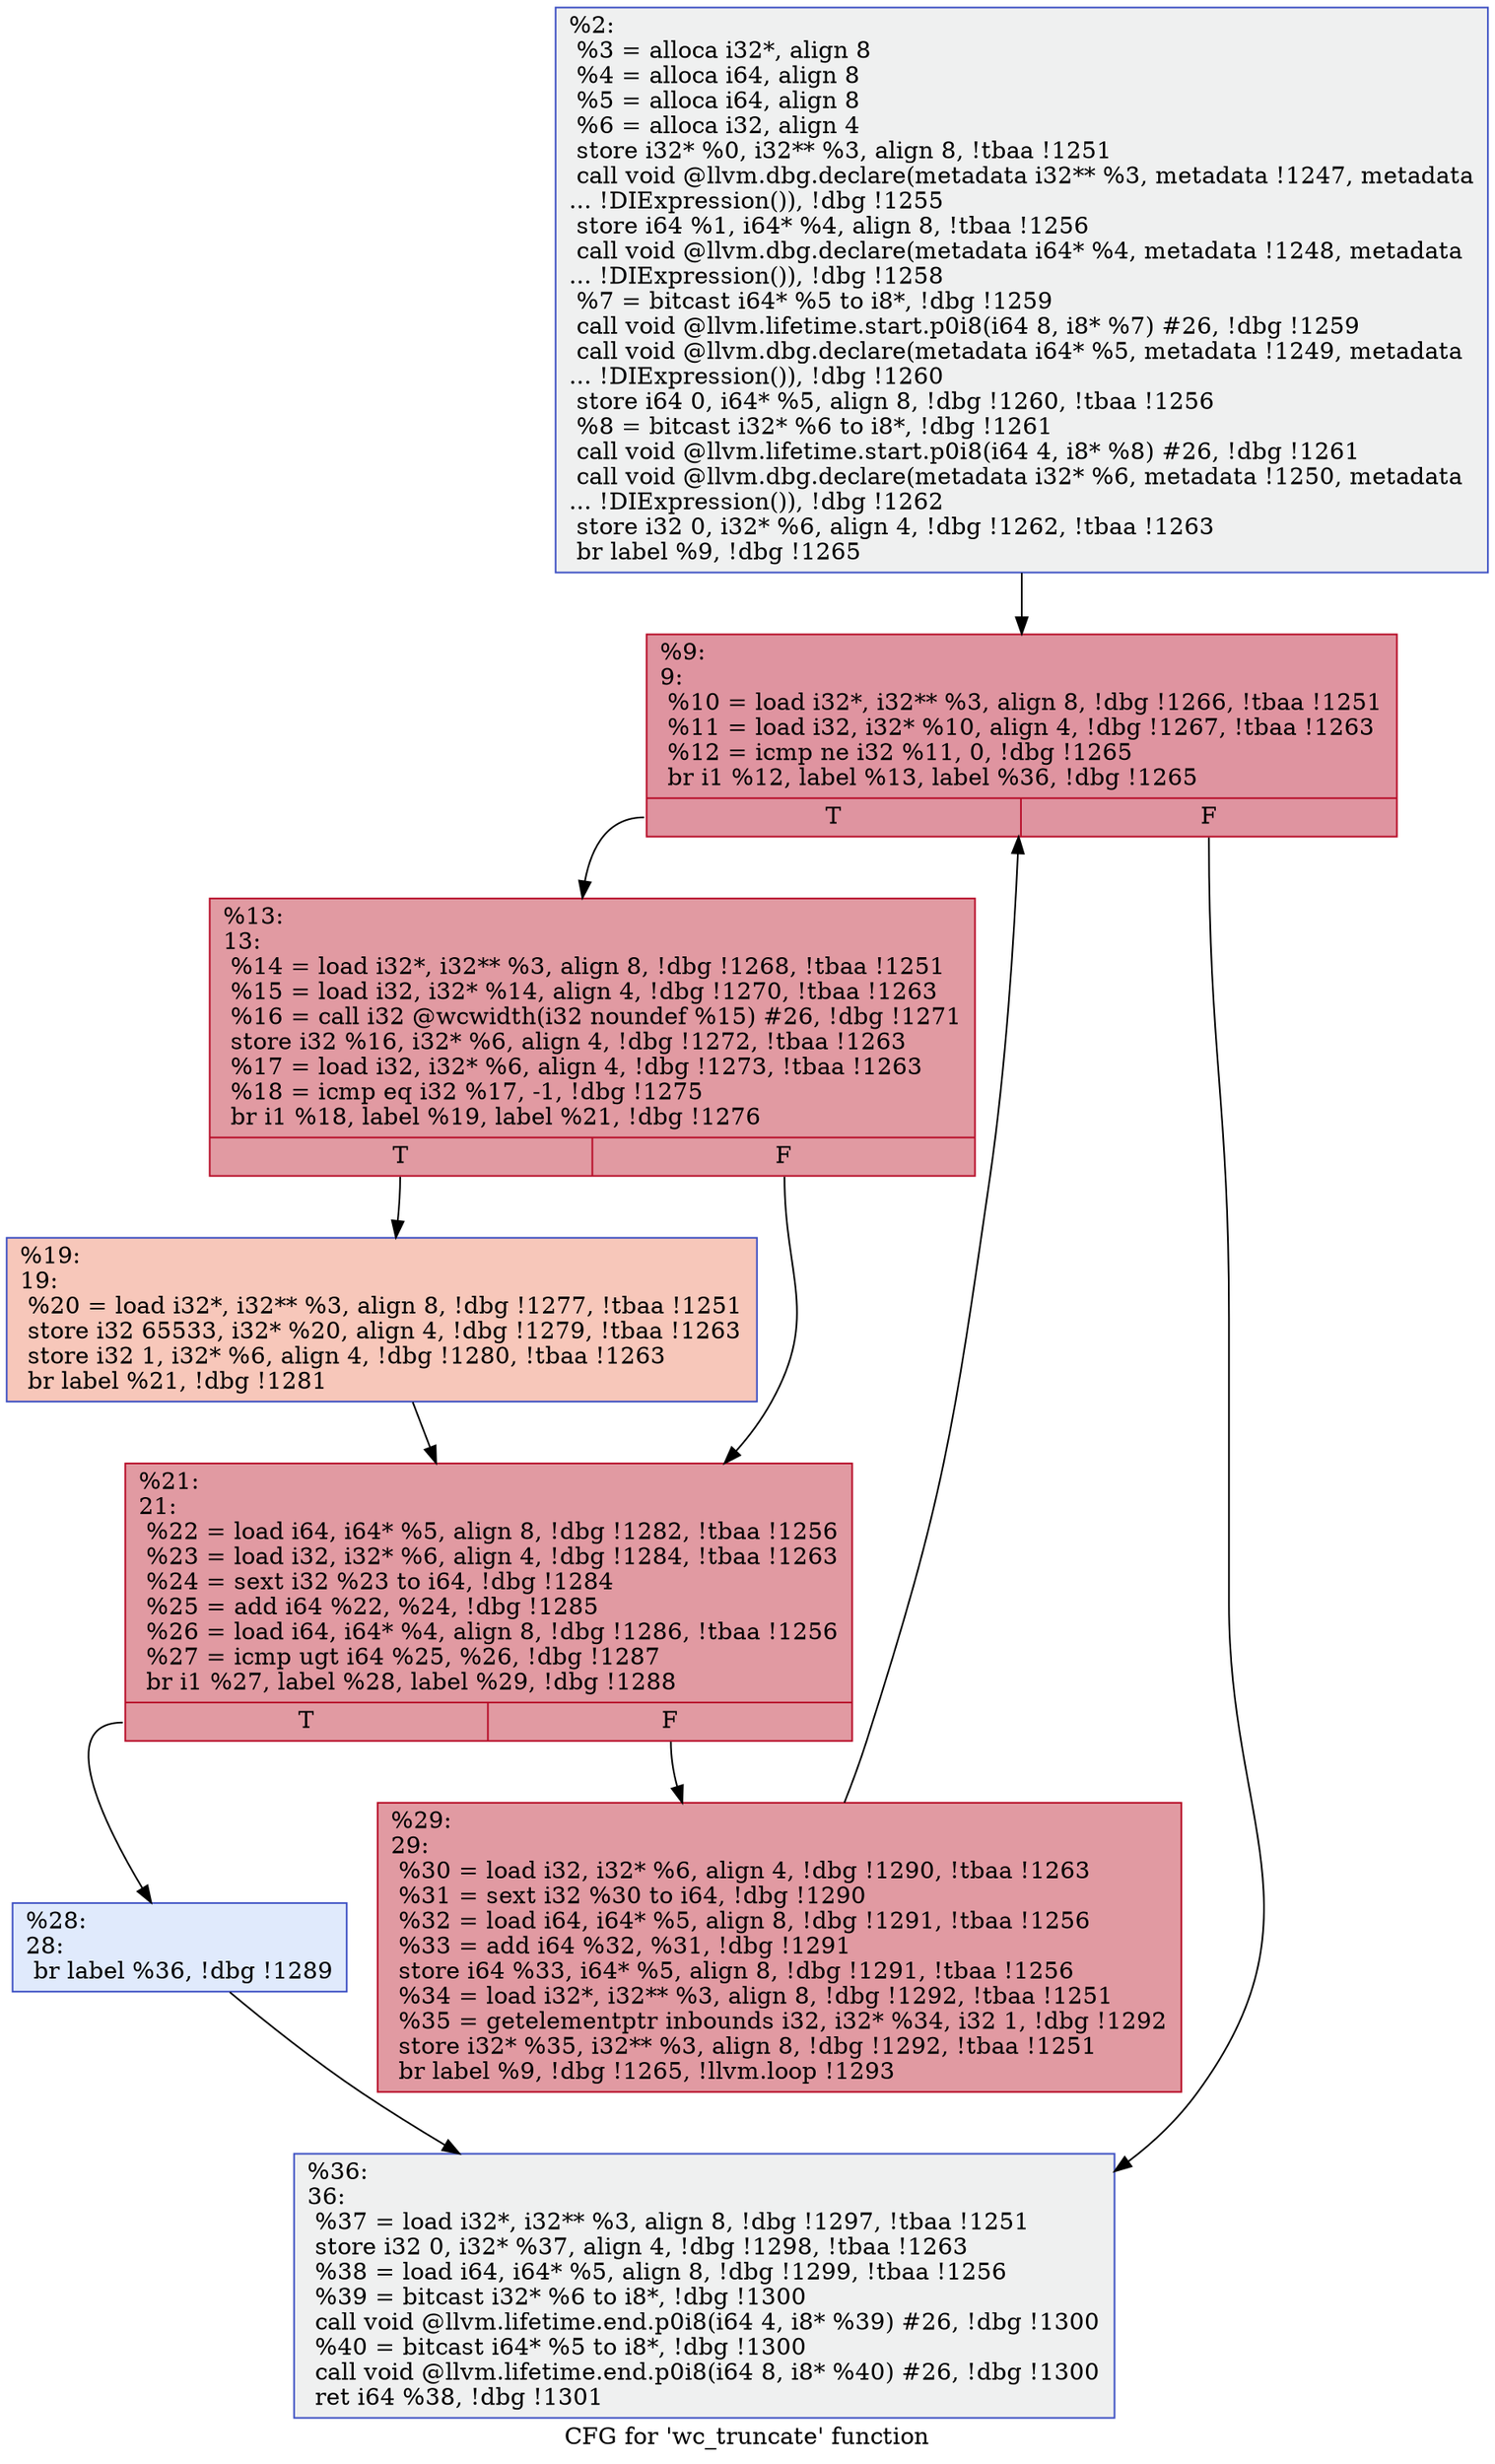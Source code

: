digraph "CFG for 'wc_truncate' function" {
	label="CFG for 'wc_truncate' function";

	Node0x118af90 [shape=record,color="#3d50c3ff", style=filled, fillcolor="#dbdcde70",label="{%2:\l  %3 = alloca i32*, align 8\l  %4 = alloca i64, align 8\l  %5 = alloca i64, align 8\l  %6 = alloca i32, align 4\l  store i32* %0, i32** %3, align 8, !tbaa !1251\l  call void @llvm.dbg.declare(metadata i32** %3, metadata !1247, metadata\l... !DIExpression()), !dbg !1255\l  store i64 %1, i64* %4, align 8, !tbaa !1256\l  call void @llvm.dbg.declare(metadata i64* %4, metadata !1248, metadata\l... !DIExpression()), !dbg !1258\l  %7 = bitcast i64* %5 to i8*, !dbg !1259\l  call void @llvm.lifetime.start.p0i8(i64 8, i8* %7) #26, !dbg !1259\l  call void @llvm.dbg.declare(metadata i64* %5, metadata !1249, metadata\l... !DIExpression()), !dbg !1260\l  store i64 0, i64* %5, align 8, !dbg !1260, !tbaa !1256\l  %8 = bitcast i32* %6 to i8*, !dbg !1261\l  call void @llvm.lifetime.start.p0i8(i64 4, i8* %8) #26, !dbg !1261\l  call void @llvm.dbg.declare(metadata i32* %6, metadata !1250, metadata\l... !DIExpression()), !dbg !1262\l  store i32 0, i32* %6, align 4, !dbg !1262, !tbaa !1263\l  br label %9, !dbg !1265\l}"];
	Node0x118af90 -> Node0x118afe0;
	Node0x118afe0 [shape=record,color="#b70d28ff", style=filled, fillcolor="#b70d2870",label="{%9:\l9:                                                \l  %10 = load i32*, i32** %3, align 8, !dbg !1266, !tbaa !1251\l  %11 = load i32, i32* %10, align 4, !dbg !1267, !tbaa !1263\l  %12 = icmp ne i32 %11, 0, !dbg !1265\l  br i1 %12, label %13, label %36, !dbg !1265\l|{<s0>T|<s1>F}}"];
	Node0x118afe0:s0 -> Node0x118b030;
	Node0x118afe0:s1 -> Node0x118b1c0;
	Node0x118b030 [shape=record,color="#b70d28ff", style=filled, fillcolor="#bb1b2c70",label="{%13:\l13:                                               \l  %14 = load i32*, i32** %3, align 8, !dbg !1268, !tbaa !1251\l  %15 = load i32, i32* %14, align 4, !dbg !1270, !tbaa !1263\l  %16 = call i32 @wcwidth(i32 noundef %15) #26, !dbg !1271\l  store i32 %16, i32* %6, align 4, !dbg !1272, !tbaa !1263\l  %17 = load i32, i32* %6, align 4, !dbg !1273, !tbaa !1263\l  %18 = icmp eq i32 %17, -1, !dbg !1275\l  br i1 %18, label %19, label %21, !dbg !1276\l|{<s0>T|<s1>F}}"];
	Node0x118b030:s0 -> Node0x118b080;
	Node0x118b030:s1 -> Node0x118b0d0;
	Node0x118b080 [shape=record,color="#3d50c3ff", style=filled, fillcolor="#ec7f6370",label="{%19:\l19:                                               \l  %20 = load i32*, i32** %3, align 8, !dbg !1277, !tbaa !1251\l  store i32 65533, i32* %20, align 4, !dbg !1279, !tbaa !1263\l  store i32 1, i32* %6, align 4, !dbg !1280, !tbaa !1263\l  br label %21, !dbg !1281\l}"];
	Node0x118b080 -> Node0x118b0d0;
	Node0x118b0d0 [shape=record,color="#b70d28ff", style=filled, fillcolor="#bb1b2c70",label="{%21:\l21:                                               \l  %22 = load i64, i64* %5, align 8, !dbg !1282, !tbaa !1256\l  %23 = load i32, i32* %6, align 4, !dbg !1284, !tbaa !1263\l  %24 = sext i32 %23 to i64, !dbg !1284\l  %25 = add i64 %22, %24, !dbg !1285\l  %26 = load i64, i64* %4, align 8, !dbg !1286, !tbaa !1256\l  %27 = icmp ugt i64 %25, %26, !dbg !1287\l  br i1 %27, label %28, label %29, !dbg !1288\l|{<s0>T|<s1>F}}"];
	Node0x118b0d0:s0 -> Node0x118b120;
	Node0x118b0d0:s1 -> Node0x118b170;
	Node0x118b120 [shape=record,color="#3d50c3ff", style=filled, fillcolor="#b9d0f970",label="{%28:\l28:                                               \l  br label %36, !dbg !1289\l}"];
	Node0x118b120 -> Node0x118b1c0;
	Node0x118b170 [shape=record,color="#b70d28ff", style=filled, fillcolor="#bb1b2c70",label="{%29:\l29:                                               \l  %30 = load i32, i32* %6, align 4, !dbg !1290, !tbaa !1263\l  %31 = sext i32 %30 to i64, !dbg !1290\l  %32 = load i64, i64* %5, align 8, !dbg !1291, !tbaa !1256\l  %33 = add i64 %32, %31, !dbg !1291\l  store i64 %33, i64* %5, align 8, !dbg !1291, !tbaa !1256\l  %34 = load i32*, i32** %3, align 8, !dbg !1292, !tbaa !1251\l  %35 = getelementptr inbounds i32, i32* %34, i32 1, !dbg !1292\l  store i32* %35, i32** %3, align 8, !dbg !1292, !tbaa !1251\l  br label %9, !dbg !1265, !llvm.loop !1293\l}"];
	Node0x118b170 -> Node0x118afe0;
	Node0x118b1c0 [shape=record,color="#3d50c3ff", style=filled, fillcolor="#dbdcde70",label="{%36:\l36:                                               \l  %37 = load i32*, i32** %3, align 8, !dbg !1297, !tbaa !1251\l  store i32 0, i32* %37, align 4, !dbg !1298, !tbaa !1263\l  %38 = load i64, i64* %5, align 8, !dbg !1299, !tbaa !1256\l  %39 = bitcast i32* %6 to i8*, !dbg !1300\l  call void @llvm.lifetime.end.p0i8(i64 4, i8* %39) #26, !dbg !1300\l  %40 = bitcast i64* %5 to i8*, !dbg !1300\l  call void @llvm.lifetime.end.p0i8(i64 8, i8* %40) #26, !dbg !1300\l  ret i64 %38, !dbg !1301\l}"];
}
